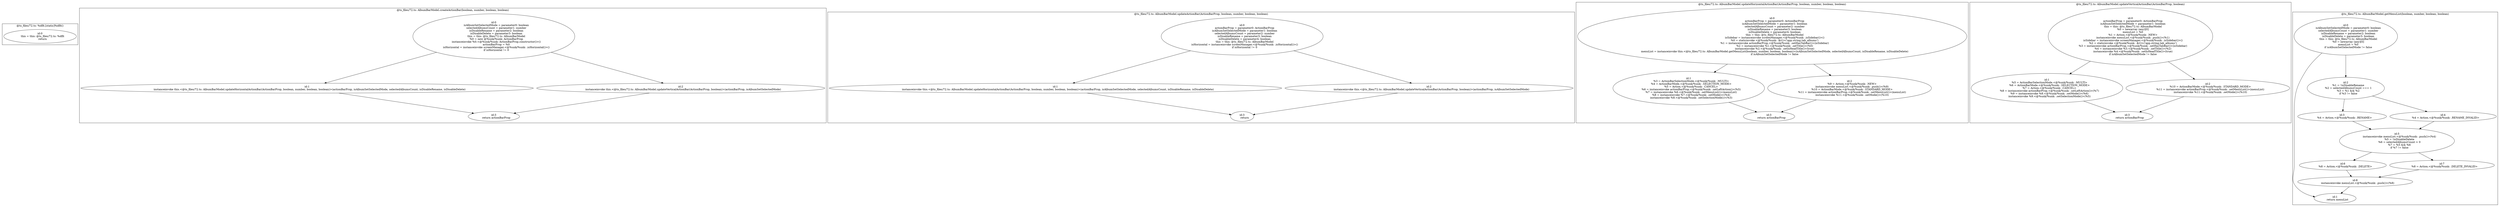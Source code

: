 digraph "72.ts" {
subgraph "cluster_@ts_files/72.ts: %dflt.[static]%dflt()" {
  label="@ts_files/72.ts: %dflt.[static]%dflt()";
  Node33250 [label="id:0
      this = this: @ts_files/72.ts: %dflt
      return"];
}
subgraph "cluster_@ts_files/72.ts: AlbumBarModel.createActionBar(boolean, number, boolean, boolean)" {
  label="@ts_files/72.ts: AlbumBarModel.createActionBar(boolean, number, boolean, boolean)";
  Node74340 [label="id:0
      isAlbumSetSelectedMode = parameter0: boolean
      selectedAlbumsCount = parameter1: number
      isDisableRename = parameter2: boolean
      isDisableDelete = parameter3: boolean
      this = this: @ts_files/72.ts: AlbumBarModel
      %0 = new @%unk/%unk: ActionBarProp
      instanceinvoke %0.<@%unk/%unk: ActionBarProp.constructor()>()
      actionBarProp = %0
      isHorizontal = instanceinvoke screenManager.<@%unk/%unk: .isHorizontal()>()
      if isHorizontal != 0"];
  Node74341 [label="id:1
      instanceinvoke this.<@ts_files/72.ts: AlbumBarModel.updateHorizontalActionBar(ActionBarProp, boolean, number, boolean, boolean)>(actionBarProp, isAlbumSetSelectedMode, selectedAlbumsCount, isDisableRename, isDisableDelete)"];
  Node74342 [label="id:2
      instanceinvoke this.<@ts_files/72.ts: AlbumBarModel.updateVerticalActionBar(ActionBarProp, boolean)>(actionBarProp, isAlbumSetSelectedMode)"];
  Node74343 [label="id:3
      return actionBarProp"];
  Node74340 -> Node74341;
  Node74340 -> Node74342;
  Node74341 -> Node74343;
  Node74342 -> Node74343;
}
subgraph "cluster_@ts_files/72.ts: AlbumBarModel.updateActionBar(ActionBarProp, boolean, number, boolean, boolean)" {
  label="@ts_files/72.ts: AlbumBarModel.updateActionBar(ActionBarProp, boolean, number, boolean, boolean)";
  Node88250 [label="id:0
      actionBarProp = parameter0: ActionBarProp
      isAlbumSetSelectedMode = parameter1: boolean
      selectedAlbumsCount = parameter2: number
      isDisableRename = parameter3: boolean
      isDisableDelete = parameter4: boolean
      this = this: @ts_files/72.ts: AlbumBarModel
      isHorizontal = instanceinvoke screenManager.<@%unk/%unk: .isHorizontal()>()
      if isHorizontal != 0"];
  Node88251 [label="id:1
      instanceinvoke this.<@ts_files/72.ts: AlbumBarModel.updateHorizontalActionBar(ActionBarProp, boolean, number, boolean, boolean)>(actionBarProp, isAlbumSetSelectedMode, selectedAlbumsCount, isDisableRename, isDisableDelete)"];
  Node88252 [label="id:2
      instanceinvoke this.<@ts_files/72.ts: AlbumBarModel.updateVerticalActionBar(ActionBarProp, boolean)>(actionBarProp, isAlbumSetSelectedMode)"];
  Node88253 [label="id:3
      return"];
  Node88250 -> Node88251;
  Node88250 -> Node88252;
  Node88251 -> Node88253;
  Node88252 -> Node88253;
}
subgraph "cluster_@ts_files/72.ts: AlbumBarModel.updateHorizontalActionBar(ActionBarProp, boolean, number, boolean, boolean)" {
  label="@ts_files/72.ts: AlbumBarModel.updateHorizontalActionBar(ActionBarProp, boolean, number, boolean, boolean)";
  Node98910 [label="id:0
      actionBarProp = parameter0: ActionBarProp
      isAlbumSetSelectedMode = parameter1: boolean
      selectedAlbumsCount = parameter2: number
      isDisableRename = parameter3: boolean
      isDisableDelete = parameter4: boolean
      this = this: @ts_files/72.ts: AlbumBarModel
      isSidebar = instanceinvoke screenManager.<@%unk/%unk: .isSidebar()>()
      %0 = staticinvoke <@%unk/%unk: .$r()>('app.string.tab_albums')
      %1 = instanceinvoke actionBarProp.<@%unk/%unk: .setHasTabBar()>(isSidebar)
      %2 = instanceinvoke %1.<@%unk/%unk: .setTitle()>(%0)
      instanceinvoke %2.<@%unk/%unk: .setIsHeadTitle()>(true)
      menuList = instanceinvoke this.<@ts_files/72.ts: AlbumBarModel.getMenuList(boolean, number, boolean, boolean)>(isAlbumSetSelectedMode, selectedAlbumsCount, isDisableRename, isDisableDelete)
      if isAlbumSetSelectedMode != false"];
  Node98911 [label="id:1
      %3 = ActionBarSelectionMode.<@%unk/%unk: .MULTI>
      %4 = ActionBarMode.<@%unk/%unk: .SELECTION_MODE>
      %5 = Action.<@%unk/%unk: .CANCEL>
      %6 = instanceinvoke actionBarProp.<@%unk/%unk: .setLeftAction()>(%5)
      %7 = instanceinvoke %6.<@%unk/%unk: .setMenuList()>(menuList)
      %8 = instanceinvoke %7.<@%unk/%unk: .setMode()>(%4)
      instanceinvoke %8.<@%unk/%unk: .setSelectionMode()>(%3)"];
  Node98912 [label="id:2
      %9 = Action.<@%unk/%unk: .NEW>
      instanceinvoke menuList.<@%unk/%unk: .push()>(%9)
      %10 = ActionBarMode.<@%unk/%unk: .STANDARD_MODE>
      %11 = instanceinvoke actionBarProp.<@%unk/%unk: .setMenuList()>(menuList)
      instanceinvoke %11.<@%unk/%unk: .setMode()>(%10)"];
  Node98913 [label="id:3
      return actionBarProp"];
  Node98910 -> Node98911;
  Node98910 -> Node98912;
  Node98911 -> Node98913;
  Node98912 -> Node98913;
}
subgraph "cluster_@ts_files/72.ts: AlbumBarModel.updateVerticalActionBar(ActionBarProp, boolean)" {
  label="@ts_files/72.ts: AlbumBarModel.updateVerticalActionBar(ActionBarProp, boolean)";
  Node73020 [label="id:0
      actionBarProp = parameter0: ActionBarProp
      isAlbumSetSelectedMode = parameter1: boolean
      this = this: @ts_files/72.ts: AlbumBarModel
      %0 = newarray (any)[0]
      menuList = %0
      %1 = Action.<@%unk/%unk: .NEW>
      instanceinvoke menuList.<@%unk/%unk: .push()>(%1)
      isSidebar = instanceinvoke screenManager.<@%unk/%unk: .isSidebar()>()
      %2 = staticinvoke <@%unk/%unk: .$r()>('app.string.tab_albums')
      %3 = instanceinvoke actionBarProp.<@%unk/%unk: .setHasTabBar()>(isSidebar)
      %4 = instanceinvoke %3.<@%unk/%unk: .setTitle()>(%2)
      instanceinvoke %4.<@%unk/%unk: .setIsHeadTitle()>(true)
      if isAlbumSetSelectedMode != false"];
  Node73021 [label="id:1
      %5 = ActionBarSelectionMode.<@%unk/%unk: .MULTI>
      %6 = ActionBarMode.<@%unk/%unk: .SELECTION_MODE>
      %7 = Action.<@%unk/%unk: .CANCEL>
      %8 = instanceinvoke actionBarProp.<@%unk/%unk: .setLeftAction()>(%7)
      %9 = instanceinvoke %8.<@%unk/%unk: .setMode()>(%6)
      instanceinvoke %9.<@%unk/%unk: .setSelectionMode()>(%5)"];
  Node73022 [label="id:2
      %10 = ActionBarMode.<@%unk/%unk: .STANDARD_MODE>
      %11 = instanceinvoke actionBarProp.<@%unk/%unk: .setMenuList()>(menuList)
      instanceinvoke %11.<@%unk/%unk: .setMode()>(%10)"];
  Node73023 [label="id:3
      return actionBarProp"];
  Node73020 -> Node73021;
  Node73020 -> Node73022;
  Node73021 -> Node73023;
  Node73022 -> Node73023;
}
subgraph "cluster_@ts_files/72.ts: AlbumBarModel.getMenuList(boolean, number, boolean, boolean)" {
  label="@ts_files/72.ts: AlbumBarModel.getMenuList(boolean, number, boolean, boolean)";
  Node70600 [label="id:0
      isAlbumSetSelectedMode = parameter0: boolean
      selectedAlbumsCount = parameter1: number
      isDisableRename = parameter2: boolean
      isDisableDelete = parameter3: boolean
      this = this: @ts_files/72.ts: AlbumBarModel
      %0 = newarray (any)[0]
      menuList = %0
      if isAlbumSetSelectedMode != false"];
  Node70601 [label="id:1
      return menuList"];
  Node70602 [label="id:2
      %1 = !isDisableRename
      %2 = selectedAlbumsCount === 1
      %3 = %1 && %2
      if %3 != false"];
  Node70603 [label="id:3
      %4 = Action.<@%unk/%unk: .RENAME>"];
  Node70604 [label="id:4
      %4 = Action.<@%unk/%unk: .RENAME_INVALID>"];
  Node70605 [label="id:5
      instanceinvoke menuList.<@%unk/%unk: .push()>(%4)
      %5 = !isDisableDelete
      %6 = selectedAlbumsCount > 0
      %7 = %5 && %6
      if %7 != false"];
  Node70606 [label="id:6
      %8 = Action.<@%unk/%unk: .DELETE>"];
  Node70607 [label="id:7
      %8 = Action.<@%unk/%unk: .DELETE_INVALID>"];
  Node70608 [label="id:8
      instanceinvoke menuList.<@%unk/%unk: .push()>(%8)"];
  Node70600 -> Node70601;
  Node70600 -> Node70602;
  Node70602 -> Node70603;
  Node70602 -> Node70604;
  Node70603 -> Node70605;
  Node70604 -> Node70605;
  Node70605 -> Node70606;
  Node70605 -> Node70607;
  Node70606 -> Node70608;
  Node70607 -> Node70608;
  Node70608 -> Node70601;
}
}

